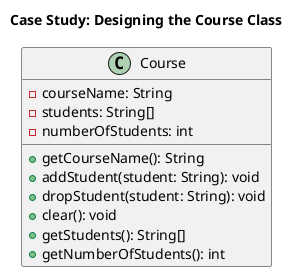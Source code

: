 @startuml
title Case Study: Designing the Course Class
class Course {
    -courseName: String
    -students: String[]
    -numberOfStudents: int

    +getCourseName(): String
    +addStudent(student: String): void
    +dropStudent(student: String): void
    +clear(): void
    +getStudents(): String[]
    +getNumberOfStudents(): int
}
@enduml
